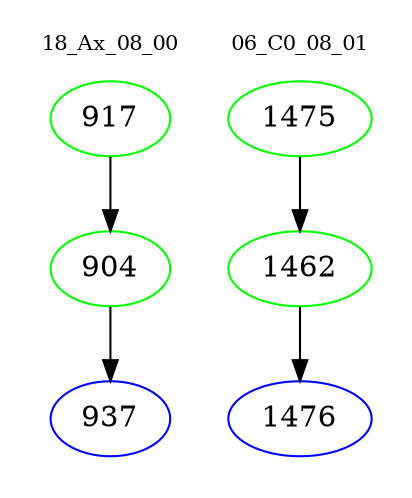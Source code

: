 digraph{
subgraph cluster_0 {
color = white
label = "18_Ax_08_00";
fontsize=10;
T0_917 [label="917", color="green"]
T0_917 -> T0_904 [color="black"]
T0_904 [label="904", color="green"]
T0_904 -> T0_937 [color="black"]
T0_937 [label="937", color="blue"]
}
subgraph cluster_1 {
color = white
label = "06_C0_08_01";
fontsize=10;
T1_1475 [label="1475", color="green"]
T1_1475 -> T1_1462 [color="black"]
T1_1462 [label="1462", color="green"]
T1_1462 -> T1_1476 [color="black"]
T1_1476 [label="1476", color="blue"]
}
}
